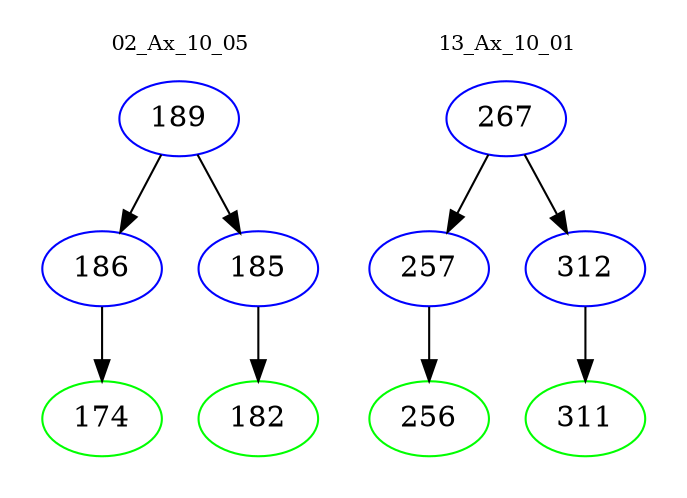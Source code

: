 digraph{
subgraph cluster_0 {
color = white
label = "02_Ax_10_05";
fontsize=10;
T0_189 [label="189", color="blue"]
T0_189 -> T0_186 [color="black"]
T0_186 [label="186", color="blue"]
T0_186 -> T0_174 [color="black"]
T0_174 [label="174", color="green"]
T0_189 -> T0_185 [color="black"]
T0_185 [label="185", color="blue"]
T0_185 -> T0_182 [color="black"]
T0_182 [label="182", color="green"]
}
subgraph cluster_1 {
color = white
label = "13_Ax_10_01";
fontsize=10;
T1_267 [label="267", color="blue"]
T1_267 -> T1_257 [color="black"]
T1_257 [label="257", color="blue"]
T1_257 -> T1_256 [color="black"]
T1_256 [label="256", color="green"]
T1_267 -> T1_312 [color="black"]
T1_312 [label="312", color="blue"]
T1_312 -> T1_311 [color="black"]
T1_311 [label="311", color="green"]
}
}
